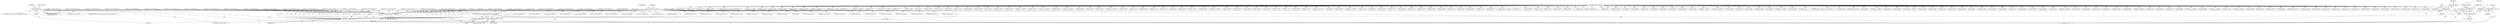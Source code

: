digraph "0_radare2_f41e941341e44aa86edd4483c4487ec09a074257@pointer" {
"1000489" [label="(Call,strasm = r_str_concat (strasm, str))"];
"1000491" [label="(Call,r_str_concat (strasm, str))"];
"1000363" [label="(Call,strasm = strdup (op->buf_asm))"];
"1000365" [label="(Call,strdup (op->buf_asm))"];
"1000348" [label="(Call,strncpy (op->buf_asm, dalvik_opcodes[i].name, sizeof (op->buf_asm) - 1))"];
"1000155" [label="(Call,op->buf_asm[0] = 0)"];
"1000357" [label="(Call,sizeof (op->buf_asm) - 1)"];
"1000485" [label="(Call,sprintf (str, \" v%i\", vA))"];
"1000478" [label="(Call,vA = (int) buf[1])"];
"1000480" [label="(Call,(int) buf[1])"];
"1000125" [label="(MethodParameterIn,const ut8 *buf)"];
"1002026" [label="(Call,strncpy (op->buf_asm, strasm, sizeof (op->buf_asm) - 1))"];
"1002088" [label="(Call,free (strasm))"];
"1001284" [label="(Call,buf[4] & 0xf0)"];
"1001296" [label="(Call,buf[5] & 0xf0)"];
"1001564" [label="(Call,buf[3] << 8)"];
"1000242" [label="(Call,buf[3] << 8)"];
"1001867" [label="(Call,buf[4] & 0xf0)"];
"1000486" [label="(Identifier,str)"];
"1001700" [label="(Call,(int) buf[1])"];
"1000349" [label="(Call,op->buf_asm)"];
"1001728" [label="(Call,buf[0] == 0x25)"];
"1000862" [label="(Call,(char) buf[1])"];
"1001256" [label="(Call,buf[4] & 0x0f)"];
"1000930" [label="(Call,buf[3] << 8)"];
"1000362" [label="(Literal,1)"];
"1000212" [label="(Call,sprintf (op->buf_asm, \"packed-switch-payload %d, %d\", array_size, first_key))"];
"1001098" [label="(Call,buf[5] & 0x0f)"];
"1000487" [label="(Literal,\" v%i\")"];
"1002027" [label="(Call,op->buf_asm)"];
"1000498" [label="(Call,buf[1] & 0x0f)"];
"1002025" [label="(Block,)"];
"1001120" [label="(Call,buf[5] & 0x0f)"];
"1001040" [label="(Call,buf[3] << 8)"];
"1001333" [label="(Call,(buf[3] << 8) | buf[2])"];
"1001334" [label="(Call,buf[3] << 8)"];
"1001918" [label="(Call,buf[4] & 0xf0)"];
"1001436" [label="(Call,r_str_concat (strasm, str))"];
"1000156" [label="(Call,op->buf_asm[0])"];
"1000636" [label="(Call,buf[3] << 24)"];
"1000839" [label="(Call,buf[3] << 8)"];
"1000479" [label="(Identifier,vA)"];
"1000494" [label="(ControlStructure,break;)"];
"1000855" [label="(Call,r_str_concat (strasm, str))"];
"1000747" [label="(Call,r_str_concat (strasm, str))"];
"1001371" [label="(Call,buf[0] == 0x1c)"];
"1001069" [label="(Call,buf[4] & 0x0f)"];
"1001459" [label="(Call,(buf[3]<<8) | buf[2])"];
"1001214" [label="(Call,buf[3] << 8)"];
"1002092" [label="(MethodReturn,static int)"];
"1000724" [label="(Call,(llint)buf[7])"];
"1001667" [label="(Call,buf[2] << 24)"];
"1000732" [label="(Call,(llint)buf[8])"];
"1001563" [label="(Call,(buf[3] << 8) | buf[2])"];
"1001873" [label="(Call,buf[5] & 0x0f)"];
"1001510" [label="(Call,(buf[3] << 8) | buf[2])"];
"1000304" [label="(Call,buf[7] << 24)"];
"1000905" [label="(Call,buf[3] << 8 | buf[2])"];
"1001443" [label="(Call,buf[1] & 0x0f)"];
"1001175" [label="(Call,buf[5] << 8)"];
"1000867" [label="(Call,strasm = r_str_concat (strasm, str))"];
"1001310" [label="(Call,r_str_concat (strasm, str))"];
"1000948" [label="(Call,r_str_concat (strasm, str))"];
"1000982" [label="(Call,strasm = r_str_concat (strasm, str))"];
"1000587" [label="(Call,buf[0] == 0x17)"];
"1000822" [label="(Call,buf[1] & 0x0f)"];
"1001195" [label="(Call,r_str_concat (strasm, str))"];
"1000946" [label="(Call,strasm = r_str_concat (strasm, str))"];
"1000179" [label="(Call,buf[2] | (buf[3] << 8))"];
"1001952" [label="(Call,buf[0] == 0x24)"];
"1001810" [label="(Call,buf[1] & 0xf0)"];
"1000447" [label="(Call,buf[3] << 8)"];
"1000669" [label="(Call,r_str_concat (strasm, str))"];
"1000906" [label="(Call,buf[3] << 8)"];
"1000887" [label="(Call,strasm = r_str_concat (strasm, str))"];
"1000581" [label="(Call,buf[5] << 24)"];
"1002051" [label="(Call,strcpy (op->buf_asm , \"invalid\"))"];
"1000352" [label="(Call,dalvik_opcodes[i].name)"];
"1001656" [label="(Call,buf[4] << 8)"];
"1001895" [label="(Call,buf[5] & 0x0f)"];
"1000685" [label="(Call,(llint)buf[2])"];
"1001245" [label="(Call,buf[4] & 0xf0)"];
"1001268" [label="(Call,buf[5] & 0x0f)"];
"1001239" [label="(Call,buf[4] & 0x0f)"];
"1001719" [label="(Call,buf[5] << 8)"];
"1001434" [label="(Call,strasm = r_str_concat (strasm, str))"];
"1001451" [label="(Call,buf[1] & 0xf0)"];
"1000247" [label="(Call,sprintf (op->buf_asm, \"sparse-switch-payload %d\", array_size))"];
"1000473" [label="(Call,r_str_concat (strasm, str))"];
"1000700" [label="(Call,(llint)buf[4])"];
"1000446" [label="(Call,(buf[3] << 8) | buf[2])"];
"1002089" [label="(Identifier,strasm)"];
"1001844" [label="(Call,buf[4] & 0x0f)"];
"1001021" [label="(Call,strasm = r_str_concat (strasm, str))"];
"1001633" [label="(Call,strasm = r_str_concat (strasm, str))"];
"1000458" [label="(Call,buf[5] << 8)"];
"1001460" [label="(Call,buf[3]<<8)"];
"1001377" [label="(Call,buf[0] == 0x1f)"];
"1000340" [label="(Call,strasm = NULL)"];
"1001651" [label="(Call,buf[5] | (buf[4] << 8) | (buf[3] << 16) | (buf[2] << 24))"];
"1000161" [label="(Literal,0)"];
"1000457" [label="(Call,(buf[5] << 8) | buf[4])"];
"1000309" [label="(Call,snprintf (op->buf_asm, sizeof (op->buf_asm),\n\t\t\t\t\t\"fill-array-data-payload %d, %d\",\n\t\t\t\t\telem_width, array_size))"];
"1001693" [label="(Call,r_str_concat (strasm, str))"];
"1001011" [label="(Call,buf[4] << 16)"];
"1000492" [label="(Identifier,strasm)"];
"1000631" [label="(Call,buf[2] << 16)"];
"1000488" [label="(Identifier,vA)"];
"1000955" [label="(Call,buf[1] & 0x0f)"];
"1001092" [label="(Call,buf[4] & 0xf0)"];
"1000853" [label="(Call,strasm = r_str_concat (strasm, str))"];
"1000489" [label="(Call,strasm = r_str_concat (strasm, str))"];
"1002040" [label="(Identifier,op)"];
"1001798" [label="(Call,strasm = r_str_concat (strasm, str))"];
"1001579" [label="(Call,buf[0] == 0x23)"];
"1001494" [label="(Call,strasm = r_str_concat (strasm, str))"];
"1002010" [label="(Call,strcpy (op->buf_asm, \"invalid \"))"];
"1000423" [label="(Call,(buf[3] << 8) | buf[2])"];
"1000925" [label="(Call,buf[2] | (buf[3] << 8) | (buf[4] << 16) | (buf[5] << 24))"];
"1000407" [label="(Call,strasm = r_str_concat (strasm, str))"];
"1001800" [label="(Call,r_str_concat (strasm, str))"];
"1000869" [label="(Call,r_str_concat (strasm, str))"];
"1001174" [label="(Call,(buf[5] << 8) | buf[4])"];
"1000365" [label="(Call,strdup (op->buf_asm))"];
"1001912" [label="(Call,buf[4] & 0x0f)"];
"1000288" [label="(Call,buf[4] | (buf[5] << 8) | (buf[6] << 16) | (buf[7] << 24))"];
"1000614" [label="(Call,r_str_concat (strasm, str))"];
"1000642" [label="(Call,buf[0] == 0x19)"];
"1000558" [label="(Call,(int) buf[1])"];
"1000830" [label="(Call,buf[1] & 0xf0)"];
"1000889" [label="(Call,r_str_concat (strasm, str))"];
"1001662" [label="(Call,buf[3] << 16)"];
"1000802" [label="(Call,(int) buf[3])"];
"1000941" [label="(Call,buf[5] << 24)"];
"1001889" [label="(Call,buf[4] & 0xf0)"];
"1001924" [label="(Call,buf[5] & 0x0f)"];
"1000914" [label="(Call,strasm = r_str_concat (strasm, str))"];
"1002091" [label="(Identifier,size)"];
"1000348" [label="(Call,strncpy (op->buf_asm, dalvik_opcodes[i].name, sizeof (op->buf_asm) - 1))"];
"1001642" [label="(Call,(int) buf[1])"];
"1000482" [label="(Call,buf[1])"];
"1001574" [label="(Call,buf[0] == 0x20)"];
"1001108" [label="(Call,buf[4] & 0x0f)"];
"1000370" [label="(Identifier,size)"];
"1000973" [label="(Call,buf[3] << 8 | buf[2])"];
"1000779" [label="(Call,strasm = r_str_concat (strasm, str))"];
"1000437" [label="(Call,strasm = r_str_concat (strasm, str))"];
"1001635" [label="(Call,r_str_concat (strasm, str))"];
"1000490" [label="(Identifier,strasm)"];
"1000491" [label="(Call,r_str_concat (strasm, str))"];
"1000936" [label="(Call,buf[4] << 16)"];
"1001818" [label="(Call,(buf[3] << 8) | buf[2])"];
"1000813" [label="(Call,strasm = r_str_concat (strasm, str))"];
"1002030" [label="(Identifier,strasm)"];
"1001114" [label="(Call,buf[4] & 0xf0)"];
"1001193" [label="(Call,strasm = r_str_concat (strasm, str))"];
"1001163" [label="(Call,(buf[3] << 8) | buf[2])"];
"1000781" [label="(Call,r_str_concat (strasm, str))"];
"1000517" [label="(Call,strasm = r_str_concat (strasm, str))"];
"1001691" [label="(Call,strasm = r_str_concat (strasm, str))"];
"1000155" [label="(Call,op->buf_asm[0] = 0)"];
"1001262" [label="(Call,buf[4] & 0xf0)"];
"1000761" [label="(Call,(int) buf[2])"];
"1000485" [label="(Call,sprintf (str, \" v%i\", vA))"];
"1002017" [label="(Call,strasm = NULL)"];
"1000963" [label="(Call,buf[1] & 0xf0)"];
"1000535" [label="(Call,(buf[3] << 8) | buf[2])"];
"1002031" [label="(Call,sizeof (op->buf_asm) - 1)"];
"1001146" [label="(Call,strasm = r_str_concat (strasm, str))"];
"1000480" [label="(Call,(int) buf[1])"];
"1001278" [label="(Call,buf[4] & 0x0f)"];
"1000536" [label="(Call,buf[3] << 8)"];
"1000984" [label="(Call,r_str_concat (strasm, str))"];
"1001075" [label="(Call,buf[4] & 0xf0)"];
"1000409" [label="(Call,r_str_concat (strasm, str))"];
"1000299" [label="(Call,buf[6] << 16)"];
"1000183" [label="(Call,buf[3] << 8)"];
"1000621" [label="(Call,(int) buf[1])"];
"1000795" [label="(Call,(int) buf[2])"];
"1001382" [label="(Call,buf[0] == 0x22)"];
"1000127" [label="(Block,)"];
"1001229" [label="(Call,buf[4] & 0x0f)"];
"1001718" [label="(Call,(buf[5] << 8) | buf[4])"];
"1000549" [label="(Call,strasm = r_str_concat (strasm, str))"];
"1002015" [label="(Call,free (strasm))"];
"1001205" [label="(Call,buf[1] & 0xf0)"];
"1001930" [label="(Call,buf[5] & 0xf0)"];
"1000692" [label="(Call,(llint)buf[3])"];
"1000347" [label="(Block,)"];
"1001547" [label="(Call,buf[1] & 0x0f)"];
"1000896" [label="(Call,(int) buf[1])"];
"1001883" [label="(Call,buf[4] & 0x0f)"];
"1000358" [label="(Call,sizeof (op->buf_asm))"];
"1000280" [label="(Call,buf[3] << 8)"];
"1001290" [label="(Call,buf[5] & 0x0f)"];
"1000974" [label="(Call,buf[3] << 8)"];
"1000815" [label="(Call,r_str_concat (strasm, str))"];
"1001540" [label="(Call,r_str_concat (strasm, str))"];
"1000276" [label="(Call,buf[2] | (buf[3] << 8))"];
"1000768" [label="(Call,(int) buf[3])"];
"1001086" [label="(Call,buf[4] & 0x0f)"];
"1000838" [label="(Call,(buf[3] << 8) | buf[2])"];
"1001511" [label="(Call,buf[3] << 8)"];
"1000708" [label="(Call,(llint)buf[5])"];
"1001850" [label="(Call,buf[4] & 0xf0)"];
"1001317" [label="(Call,strasm = r_str_concat (strasm, str))"];
"1000745" [label="(Call,strasm = r_str_concat (strasm, str))"];
"1000916" [label="(Call,r_str_concat (strasm, str))"];
"1000519" [label="(Call,r_str_concat (strasm, str))"];
"1000612" [label="(Call,strasm = r_str_concat (strasm, str))"];
"1001164" [label="(Call,buf[3] << 8)"];
"1000364" [label="(Identifier,strasm)"];
"1000667" [label="(Call,strasm = r_str_concat (strasm, str))"];
"1000439" [label="(Call,r_str_concat (strasm, str))"];
"1001126" [label="(Call,buf[5] & 0xf0)"];
"1001708" [label="(Call,buf[3] << 8)"];
"1001819" [label="(Call,buf[3] << 8)"];
"1000388" [label="(Call,buf[1] & 0x0f)"];
"1001834" [label="(Call,buf[4] & 0x0f)"];
"1000382" [label="(Block,)"];
"1001538" [label="(Call,strasm = r_str_concat (strasm, str))"];
"1002026" [label="(Call,strncpy (op->buf_asm, strasm, sizeof (op->buf_asm) - 1))"];
"1000196" [label="(Call,buf[5] << 8)"];
"1002000" [label="(Call,strasm = r_str_concat (strasm, str))"];
"1000526" [label="(Call,(int) buf[1])"];
"1001059" [label="(Call,buf[4] & 0x0f)"];
"1000570" [label="(Call,buf[3] << 8)"];
"1000739" [label="(Call,(llint)buf[9])"];
"1000191" [label="(Call,buf[4] | (buf[5] << 8) | (buf[6] << 16) | (buf[7] << 24))"];
"1001555" [label="(Call,buf[1] & 0xf0)"];
"1000424" [label="(Call,buf[3] << 8)"];
"1000576" [label="(Call,buf[4] << 16)"];
"1000478" [label="(Call,vA = (int) buf[1])"];
"1000416" [label="(Call,(int) buf[1])"];
"1001861" [label="(Call,buf[4] & 0x0f)"];
"1000565" [label="(Call,buf[2] | (buf[3] << 8) | (buf[4] << 16) | (buf[5] << 24))"];
"1002062" [label="(Call,strcpy (op->buf_asm, \"invalid \"))"];
"1001032" [label="(Call,buf[1] & 0x0f)"];
"1001343" [label="(Call,buf[0] == 0x1a)"];
"1000165" [label="(Identifier,buf)"];
"1001156" [label="(Call,(int) buf[1])"];
"1000471" [label="(Call,strasm = r_str_concat (strasm, str))"];
"1000716" [label="(Call,(llint)buf[6])"];
"1001005" [label="(Call,buf[3] << 8)"];
"1000138" [label="(Call,(int) buf[0])"];
"1000754" [label="(Call,(int) buf[1])"];
"1000879" [label="(Call,buf[3] << 8)"];
"1001023" [label="(Call,r_str_concat (strasm, str))"];
"1000396" [label="(Call,buf[1] & 0xf0)"];
"1000207" [label="(Call,buf[7] << 24)"];
"1001139" [label="(Call,r_str_concat (strasm, str))"];
"1000878" [label="(Call,buf[3] << 8 | buf[2])"];
"1000125" [label="(MethodParameterIn,const ut8 *buf)"];
"1001039" [label="(Call,(buf[3] << 8) | buf[2])"];
"1000506" [label="(Call,buf[1] & 0xf0)"];
"1000293" [label="(Call,buf[5] << 8)"];
"1000991" [label="(Call,(int) buf[1])"];
"1000163" [label="(Call,buf[0] == 0x00)"];
"1000676" [label="(Call,(int) buf[1])"];
"1001707" [label="(Call,(buf[3] << 8) | buf[2])"];
"1001936" [label="(Call,buf[1] & 0x0f)"];
"1000202" [label="(Call,buf[6] << 16)"];
"1001948" [label="(Call,r_str_concat (strasm, str))"];
"1001000" [label="(Call,buf[2] | (buf[3] << 8) | (buf[4] << 16) | (buf[5] << 24))"];
"1001016" [label="(Call,buf[5] << 24)"];
"1000551" [label="(Call,r_str_concat (strasm, str))"];
"1000493" [label="(Identifier,str)"];
"1001496" [label="(Call,r_str_concat (strasm, str))"];
"1000238" [label="(Call,buf[2] | (buf[3] << 8))"];
"1000788" [label="(Call,(int) buf[1])"];
"1001213" [label="(Call,(buf[3] << 8) | buf[2])"];
"1001326" [label="(Call,(int) buf[1])"];
"1000357" [label="(Call,sizeof (op->buf_asm) - 1)"];
"1001901" [label="(Call,buf[5] & 0xf0)"];
"1002088" [label="(Call,free (strasm))"];
"1000363" [label="(Call,strasm = strdup (op->buf_asm))"];
"1000366" [label="(Call,op->buf_asm)"];
"1001503" [label="(Call,(int) buf[1])"];
"1000489" -> "1000382"  [label="AST: "];
"1000489" -> "1000491"  [label="CFG: "];
"1000490" -> "1000489"  [label="AST: "];
"1000491" -> "1000489"  [label="AST: "];
"1000494" -> "1000489"  [label="CFG: "];
"1000489" -> "1002092"  [label="DDG: "];
"1000491" -> "1000489"  [label="DDG: "];
"1000491" -> "1000489"  [label="DDG: "];
"1000489" -> "1002026"  [label="DDG: "];
"1000489" -> "1002088"  [label="DDG: "];
"1000491" -> "1000493"  [label="CFG: "];
"1000492" -> "1000491"  [label="AST: "];
"1000493" -> "1000491"  [label="AST: "];
"1000491" -> "1002092"  [label="DDG: "];
"1000363" -> "1000491"  [label="DDG: "];
"1000485" -> "1000491"  [label="DDG: "];
"1000363" -> "1000347"  [label="AST: "];
"1000363" -> "1000365"  [label="CFG: "];
"1000364" -> "1000363"  [label="AST: "];
"1000365" -> "1000363"  [label="AST: "];
"1000370" -> "1000363"  [label="CFG: "];
"1000363" -> "1002092"  [label="DDG: "];
"1000365" -> "1000363"  [label="DDG: "];
"1000363" -> "1000409"  [label="DDG: "];
"1000363" -> "1000439"  [label="DDG: "];
"1000363" -> "1000473"  [label="DDG: "];
"1000363" -> "1000519"  [label="DDG: "];
"1000363" -> "1000551"  [label="DDG: "];
"1000363" -> "1000614"  [label="DDG: "];
"1000363" -> "1000669"  [label="DDG: "];
"1000363" -> "1000747"  [label="DDG: "];
"1000363" -> "1000781"  [label="DDG: "];
"1000363" -> "1000815"  [label="DDG: "];
"1000363" -> "1000855"  [label="DDG: "];
"1000363" -> "1000869"  [label="DDG: "];
"1000363" -> "1000889"  [label="DDG: "];
"1000363" -> "1000916"  [label="DDG: "];
"1000363" -> "1000948"  [label="DDG: "];
"1000363" -> "1000984"  [label="DDG: "];
"1000363" -> "1001023"  [label="DDG: "];
"1000363" -> "1001139"  [label="DDG: "];
"1000363" -> "1001195"  [label="DDG: "];
"1000363" -> "1001310"  [label="DDG: "];
"1000363" -> "1001436"  [label="DDG: "];
"1000363" -> "1001496"  [label="DDG: "];
"1000363" -> "1001540"  [label="DDG: "];
"1000363" -> "1001635"  [label="DDG: "];
"1000363" -> "1001693"  [label="DDG: "];
"1000363" -> "1001800"  [label="DDG: "];
"1000363" -> "1001948"  [label="DDG: "];
"1000363" -> "1002015"  [label="DDG: "];
"1000363" -> "1002026"  [label="DDG: "];
"1000363" -> "1002088"  [label="DDG: "];
"1000365" -> "1000366"  [label="CFG: "];
"1000366" -> "1000365"  [label="AST: "];
"1000348" -> "1000365"  [label="DDG: "];
"1000155" -> "1000365"  [label="DDG: "];
"1000365" -> "1002010"  [label="DDG: "];
"1000365" -> "1002051"  [label="DDG: "];
"1000348" -> "1000347"  [label="AST: "];
"1000348" -> "1000357"  [label="CFG: "];
"1000349" -> "1000348"  [label="AST: "];
"1000352" -> "1000348"  [label="AST: "];
"1000357" -> "1000348"  [label="AST: "];
"1000364" -> "1000348"  [label="CFG: "];
"1000348" -> "1002092"  [label="DDG: "];
"1000348" -> "1002092"  [label="DDG: "];
"1000348" -> "1002092"  [label="DDG: "];
"1000155" -> "1000348"  [label="DDG: "];
"1000357" -> "1000348"  [label="DDG: "];
"1000155" -> "1000127"  [label="AST: "];
"1000155" -> "1000161"  [label="CFG: "];
"1000156" -> "1000155"  [label="AST: "];
"1000161" -> "1000155"  [label="AST: "];
"1000165" -> "1000155"  [label="CFG: "];
"1000155" -> "1002092"  [label="DDG: "];
"1000155" -> "1000212"  [label="DDG: "];
"1000155" -> "1000247"  [label="DDG: "];
"1000155" -> "1000309"  [label="DDG: "];
"1000155" -> "1002010"  [label="DDG: "];
"1000155" -> "1002026"  [label="DDG: "];
"1000155" -> "1002051"  [label="DDG: "];
"1000155" -> "1002062"  [label="DDG: "];
"1000357" -> "1000362"  [label="CFG: "];
"1000358" -> "1000357"  [label="AST: "];
"1000362" -> "1000357"  [label="AST: "];
"1000485" -> "1000382"  [label="AST: "];
"1000485" -> "1000488"  [label="CFG: "];
"1000486" -> "1000485"  [label="AST: "];
"1000487" -> "1000485"  [label="AST: "];
"1000488" -> "1000485"  [label="AST: "];
"1000490" -> "1000485"  [label="CFG: "];
"1000485" -> "1002092"  [label="DDG: "];
"1000485" -> "1002092"  [label="DDG: "];
"1000478" -> "1000485"  [label="DDG: "];
"1000478" -> "1000382"  [label="AST: "];
"1000478" -> "1000480"  [label="CFG: "];
"1000479" -> "1000478"  [label="AST: "];
"1000480" -> "1000478"  [label="AST: "];
"1000486" -> "1000478"  [label="CFG: "];
"1000478" -> "1002092"  [label="DDG: "];
"1000480" -> "1000478"  [label="DDG: "];
"1000480" -> "1000482"  [label="CFG: "];
"1000481" -> "1000480"  [label="AST: "];
"1000482" -> "1000480"  [label="AST: "];
"1000480" -> "1002092"  [label="DDG: "];
"1000125" -> "1000480"  [label="DDG: "];
"1000125" -> "1000122"  [label="AST: "];
"1000125" -> "1002092"  [label="DDG: "];
"1000125" -> "1000138"  [label="DDG: "];
"1000125" -> "1000163"  [label="DDG: "];
"1000125" -> "1000179"  [label="DDG: "];
"1000125" -> "1000183"  [label="DDG: "];
"1000125" -> "1000191"  [label="DDG: "];
"1000125" -> "1000196"  [label="DDG: "];
"1000125" -> "1000202"  [label="DDG: "];
"1000125" -> "1000207"  [label="DDG: "];
"1000125" -> "1000238"  [label="DDG: "];
"1000125" -> "1000242"  [label="DDG: "];
"1000125" -> "1000276"  [label="DDG: "];
"1000125" -> "1000280"  [label="DDG: "];
"1000125" -> "1000288"  [label="DDG: "];
"1000125" -> "1000293"  [label="DDG: "];
"1000125" -> "1000299"  [label="DDG: "];
"1000125" -> "1000304"  [label="DDG: "];
"1000125" -> "1000388"  [label="DDG: "];
"1000125" -> "1000396"  [label="DDG: "];
"1000125" -> "1000416"  [label="DDG: "];
"1000125" -> "1000424"  [label="DDG: "];
"1000125" -> "1000423"  [label="DDG: "];
"1000125" -> "1000447"  [label="DDG: "];
"1000125" -> "1000446"  [label="DDG: "];
"1000125" -> "1000458"  [label="DDG: "];
"1000125" -> "1000457"  [label="DDG: "];
"1000125" -> "1000498"  [label="DDG: "];
"1000125" -> "1000506"  [label="DDG: "];
"1000125" -> "1000526"  [label="DDG: "];
"1000125" -> "1000536"  [label="DDG: "];
"1000125" -> "1000535"  [label="DDG: "];
"1000125" -> "1000558"  [label="DDG: "];
"1000125" -> "1000565"  [label="DDG: "];
"1000125" -> "1000570"  [label="DDG: "];
"1000125" -> "1000576"  [label="DDG: "];
"1000125" -> "1000581"  [label="DDG: "];
"1000125" -> "1000587"  [label="DDG: "];
"1000125" -> "1000621"  [label="DDG: "];
"1000125" -> "1000631"  [label="DDG: "];
"1000125" -> "1000636"  [label="DDG: "];
"1000125" -> "1000642"  [label="DDG: "];
"1000125" -> "1000676"  [label="DDG: "];
"1000125" -> "1000685"  [label="DDG: "];
"1000125" -> "1000692"  [label="DDG: "];
"1000125" -> "1000700"  [label="DDG: "];
"1000125" -> "1000708"  [label="DDG: "];
"1000125" -> "1000716"  [label="DDG: "];
"1000125" -> "1000724"  [label="DDG: "];
"1000125" -> "1000732"  [label="DDG: "];
"1000125" -> "1000739"  [label="DDG: "];
"1000125" -> "1000754"  [label="DDG: "];
"1000125" -> "1000761"  [label="DDG: "];
"1000125" -> "1000768"  [label="DDG: "];
"1000125" -> "1000788"  [label="DDG: "];
"1000125" -> "1000795"  [label="DDG: "];
"1000125" -> "1000802"  [label="DDG: "];
"1000125" -> "1000822"  [label="DDG: "];
"1000125" -> "1000830"  [label="DDG: "];
"1000125" -> "1000839"  [label="DDG: "];
"1000125" -> "1000838"  [label="DDG: "];
"1000125" -> "1000862"  [label="DDG: "];
"1000125" -> "1000879"  [label="DDG: "];
"1000125" -> "1000878"  [label="DDG: "];
"1000125" -> "1000896"  [label="DDG: "];
"1000125" -> "1000906"  [label="DDG: "];
"1000125" -> "1000905"  [label="DDG: "];
"1000125" -> "1000925"  [label="DDG: "];
"1000125" -> "1000930"  [label="DDG: "];
"1000125" -> "1000936"  [label="DDG: "];
"1000125" -> "1000941"  [label="DDG: "];
"1000125" -> "1000955"  [label="DDG: "];
"1000125" -> "1000963"  [label="DDG: "];
"1000125" -> "1000974"  [label="DDG: "];
"1000125" -> "1000973"  [label="DDG: "];
"1000125" -> "1000991"  [label="DDG: "];
"1000125" -> "1001000"  [label="DDG: "];
"1000125" -> "1001005"  [label="DDG: "];
"1000125" -> "1001011"  [label="DDG: "];
"1000125" -> "1001016"  [label="DDG: "];
"1000125" -> "1001032"  [label="DDG: "];
"1000125" -> "1001040"  [label="DDG: "];
"1000125" -> "1001039"  [label="DDG: "];
"1000125" -> "1001059"  [label="DDG: "];
"1000125" -> "1001069"  [label="DDG: "];
"1000125" -> "1001075"  [label="DDG: "];
"1000125" -> "1001086"  [label="DDG: "];
"1000125" -> "1001092"  [label="DDG: "];
"1000125" -> "1001098"  [label="DDG: "];
"1000125" -> "1001108"  [label="DDG: "];
"1000125" -> "1001114"  [label="DDG: "];
"1000125" -> "1001120"  [label="DDG: "];
"1000125" -> "1001126"  [label="DDG: "];
"1000125" -> "1001156"  [label="DDG: "];
"1000125" -> "1001164"  [label="DDG: "];
"1000125" -> "1001163"  [label="DDG: "];
"1000125" -> "1001175"  [label="DDG: "];
"1000125" -> "1001174"  [label="DDG: "];
"1000125" -> "1001205"  [label="DDG: "];
"1000125" -> "1001214"  [label="DDG: "];
"1000125" -> "1001213"  [label="DDG: "];
"1000125" -> "1001229"  [label="DDG: "];
"1000125" -> "1001239"  [label="DDG: "];
"1000125" -> "1001245"  [label="DDG: "];
"1000125" -> "1001256"  [label="DDG: "];
"1000125" -> "1001262"  [label="DDG: "];
"1000125" -> "1001268"  [label="DDG: "];
"1000125" -> "1001278"  [label="DDG: "];
"1000125" -> "1001284"  [label="DDG: "];
"1000125" -> "1001290"  [label="DDG: "];
"1000125" -> "1001296"  [label="DDG: "];
"1000125" -> "1001326"  [label="DDG: "];
"1000125" -> "1001334"  [label="DDG: "];
"1000125" -> "1001333"  [label="DDG: "];
"1000125" -> "1001343"  [label="DDG: "];
"1000125" -> "1001371"  [label="DDG: "];
"1000125" -> "1001377"  [label="DDG: "];
"1000125" -> "1001382"  [label="DDG: "];
"1000125" -> "1001443"  [label="DDG: "];
"1000125" -> "1001451"  [label="DDG: "];
"1000125" -> "1001460"  [label="DDG: "];
"1000125" -> "1001459"  [label="DDG: "];
"1000125" -> "1001503"  [label="DDG: "];
"1000125" -> "1001511"  [label="DDG: "];
"1000125" -> "1001510"  [label="DDG: "];
"1000125" -> "1001547"  [label="DDG: "];
"1000125" -> "1001555"  [label="DDG: "];
"1000125" -> "1001564"  [label="DDG: "];
"1000125" -> "1001563"  [label="DDG: "];
"1000125" -> "1001574"  [label="DDG: "];
"1000125" -> "1001579"  [label="DDG: "];
"1000125" -> "1001642"  [label="DDG: "];
"1000125" -> "1001651"  [label="DDG: "];
"1000125" -> "1001656"  [label="DDG: "];
"1000125" -> "1001662"  [label="DDG: "];
"1000125" -> "1001667"  [label="DDG: "];
"1000125" -> "1001700"  [label="DDG: "];
"1000125" -> "1001708"  [label="DDG: "];
"1000125" -> "1001707"  [label="DDG: "];
"1000125" -> "1001719"  [label="DDG: "];
"1000125" -> "1001718"  [label="DDG: "];
"1000125" -> "1001728"  [label="DDG: "];
"1000125" -> "1001810"  [label="DDG: "];
"1000125" -> "1001819"  [label="DDG: "];
"1000125" -> "1001818"  [label="DDG: "];
"1000125" -> "1001834"  [label="DDG: "];
"1000125" -> "1001844"  [label="DDG: "];
"1000125" -> "1001850"  [label="DDG: "];
"1000125" -> "1001861"  [label="DDG: "];
"1000125" -> "1001867"  [label="DDG: "];
"1000125" -> "1001873"  [label="DDG: "];
"1000125" -> "1001883"  [label="DDG: "];
"1000125" -> "1001889"  [label="DDG: "];
"1000125" -> "1001895"  [label="DDG: "];
"1000125" -> "1001901"  [label="DDG: "];
"1000125" -> "1001912"  [label="DDG: "];
"1000125" -> "1001918"  [label="DDG: "];
"1000125" -> "1001924"  [label="DDG: "];
"1000125" -> "1001930"  [label="DDG: "];
"1000125" -> "1001936"  [label="DDG: "];
"1000125" -> "1001952"  [label="DDG: "];
"1002026" -> "1002025"  [label="AST: "];
"1002026" -> "1002031"  [label="CFG: "];
"1002027" -> "1002026"  [label="AST: "];
"1002030" -> "1002026"  [label="AST: "];
"1002031" -> "1002026"  [label="AST: "];
"1002040" -> "1002026"  [label="CFG: "];
"1002026" -> "1002092"  [label="DDG: "];
"1000779" -> "1002026"  [label="DDG: "];
"1001317" -> "1002026"  [label="DDG: "];
"1001494" -> "1002026"  [label="DDG: "];
"1000813" -> "1002026"  [label="DDG: "];
"1000517" -> "1002026"  [label="DDG: "];
"1001538" -> "1002026"  [label="DDG: "];
"1000853" -> "1002026"  [label="DDG: "];
"1001146" -> "1002026"  [label="DDG: "];
"1000914" -> "1002026"  [label="DDG: "];
"1001021" -> "1002026"  [label="DDG: "];
"1001193" -> "1002026"  [label="DDG: "];
"1000549" -> "1002026"  [label="DDG: "];
"1002017" -> "1002026"  [label="DDG: "];
"1000471" -> "1002026"  [label="DDG: "];
"1000667" -> "1002026"  [label="DDG: "];
"1000612" -> "1002026"  [label="DDG: "];
"1002000" -> "1002026"  [label="DDG: "];
"1001633" -> "1002026"  [label="DDG: "];
"1000407" -> "1002026"  [label="DDG: "];
"1000437" -> "1002026"  [label="DDG: "];
"1000745" -> "1002026"  [label="DDG: "];
"1001434" -> "1002026"  [label="DDG: "];
"1000982" -> "1002026"  [label="DDG: "];
"1000946" -> "1002026"  [label="DDG: "];
"1000887" -> "1002026"  [label="DDG: "];
"1000867" -> "1002026"  [label="DDG: "];
"1001798" -> "1002026"  [label="DDG: "];
"1001691" -> "1002026"  [label="DDG: "];
"1002031" -> "1002026"  [label="DDG: "];
"1002026" -> "1002088"  [label="DDG: "];
"1002088" -> "1000127"  [label="AST: "];
"1002088" -> "1002089"  [label="CFG: "];
"1002089" -> "1002088"  [label="AST: "];
"1002091" -> "1002088"  [label="CFG: "];
"1002088" -> "1002092"  [label="DDG: "];
"1000779" -> "1002088"  [label="DDG: "];
"1001317" -> "1002088"  [label="DDG: "];
"1001494" -> "1002088"  [label="DDG: "];
"1000813" -> "1002088"  [label="DDG: "];
"1000517" -> "1002088"  [label="DDG: "];
"1001538" -> "1002088"  [label="DDG: "];
"1000853" -> "1002088"  [label="DDG: "];
"1001146" -> "1002088"  [label="DDG: "];
"1000914" -> "1002088"  [label="DDG: "];
"1001021" -> "1002088"  [label="DDG: "];
"1000549" -> "1002088"  [label="DDG: "];
"1002017" -> "1002088"  [label="DDG: "];
"1000471" -> "1002088"  [label="DDG: "];
"1000667" -> "1002088"  [label="DDG: "];
"1000612" -> "1002088"  [label="DDG: "];
"1002000" -> "1002088"  [label="DDG: "];
"1001633" -> "1002088"  [label="DDG: "];
"1000407" -> "1002088"  [label="DDG: "];
"1000437" -> "1002088"  [label="DDG: "];
"1000745" -> "1002088"  [label="DDG: "];
"1001434" -> "1002088"  [label="DDG: "];
"1000982" -> "1002088"  [label="DDG: "];
"1000946" -> "1002088"  [label="DDG: "];
"1000887" -> "1002088"  [label="DDG: "];
"1000867" -> "1002088"  [label="DDG: "];
"1001798" -> "1002088"  [label="DDG: "];
"1001691" -> "1002088"  [label="DDG: "];
"1000340" -> "1002088"  [label="DDG: "];
"1001193" -> "1002088"  [label="DDG: "];
}
